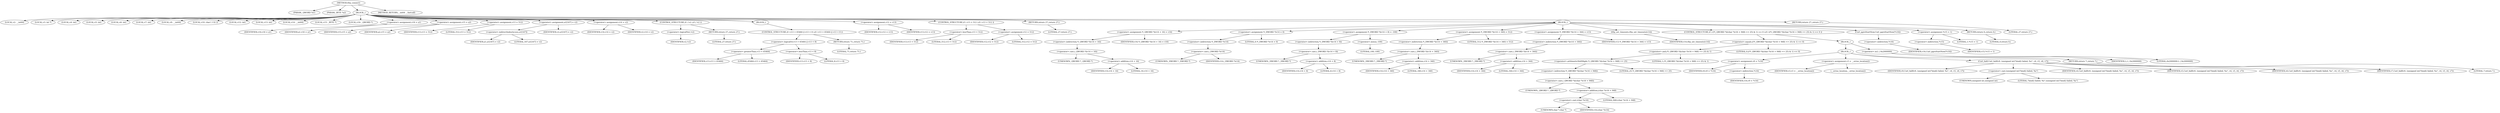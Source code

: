 digraph tftp_connect {  
"1000114" [label = "(METHOD,tftp_connect)" ]
"1000115" [label = "(PARAM,_QWORD *a1)" ]
"1000116" [label = "(PARAM,_BYTE *a2)" ]
"1000117" [label = "(BLOCK,,)" ]
"1000118" [label = "(LOCAL,v2: __int64)" ]
"1000119" [label = "(LOCAL,v3: int *)" ]
"1000120" [label = "(LOCAL,v4: int)" ]
"1000121" [label = "(LOCAL,v5: int)" ]
"1000122" [label = "(LOCAL,v6: int)" ]
"1000123" [label = "(LOCAL,v7: int)" ]
"1000124" [label = "(LOCAL,v9: __int64)" ]
"1000125" [label = "(LOCAL,v10: char [ 132 ])" ]
"1000126" [label = "(LOCAL,v12: int)" ]
"1000127" [label = "(LOCAL,v13: int)" ]
"1000128" [label = "(LOCAL,v14: __int64)" ]
"1000129" [label = "(LOCAL,v15: _BYTE *)" ]
"1000130" [label = "(LOCAL,v16: _QWORD *)" ]
"1000131" [label = "(<operator>.assignment,v16 = a1)" ]
"1000132" [label = "(IDENTIFIER,v16,v16 = a1)" ]
"1000133" [label = "(IDENTIFIER,a1,v16 = a1)" ]
"1000134" [label = "(<operator>.assignment,v15 = a2)" ]
"1000135" [label = "(IDENTIFIER,v15,v15 = a2)" ]
"1000136" [label = "(IDENTIFIER,a2,v15 = a2)" ]
"1000137" [label = "(<operator>.assignment,v13 = 512)" ]
"1000138" [label = "(IDENTIFIER,v13,v13 = 512)" ]
"1000139" [label = "(LITERAL,512,v13 = 512)" ]
"1000140" [label = "(<operator>.assignment,a1[167] = v2)" ]
"1000141" [label = "(<operator>.indirectIndexAccess,a1[167])" ]
"1000142" [label = "(IDENTIFIER,a1,a1[167] = v2)" ]
"1000143" [label = "(LITERAL,167,a1[167] = v2)" ]
"1000144" [label = "(IDENTIFIER,v2,a1[167] = v2)" ]
"1000145" [label = "(<operator>.assignment,v14 = v2)" ]
"1000146" [label = "(IDENTIFIER,v14,v14 = v2)" ]
"1000147" [label = "(IDENTIFIER,v2,v14 = v2)" ]
"1000148" [label = "(CONTROL_STRUCTURE,if ( !v2 ),if ( !v2 ))" ]
"1000149" [label = "(<operator>.logicalNot,!v2)" ]
"1000150" [label = "(IDENTIFIER,v2,!v2)" ]
"1000151" [label = "(RETURN,return 27;,return 27;)" ]
"1000152" [label = "(LITERAL,27,return 27;)" ]
"1000153" [label = "(BLOCK,,)" ]
"1000154" [label = "(CONTROL_STRUCTURE,if ( v13 > 65464 || v13 < 8 ),if ( v13 > 65464 || v13 < 8 ))" ]
"1000155" [label = "(<operator>.logicalOr,v13 > 65464 || v13 < 8)" ]
"1000156" [label = "(<operator>.greaterThan,v13 > 65464)" ]
"1000157" [label = "(IDENTIFIER,v13,v13 > 65464)" ]
"1000158" [label = "(LITERAL,65464,v13 > 65464)" ]
"1000159" [label = "(<operator>.lessThan,v13 < 8)" ]
"1000160" [label = "(IDENTIFIER,v13,v13 < 8)" ]
"1000161" [label = "(LITERAL,8,v13 < 8)" ]
"1000162" [label = "(RETURN,return 71;,return 71;)" ]
"1000163" [label = "(LITERAL,71,return 71;)" ]
"1000164" [label = "(<operator>.assignment,v12 = v13)" ]
"1000165" [label = "(IDENTIFIER,v12,v12 = v13)" ]
"1000166" [label = "(IDENTIFIER,v13,v12 = v13)" ]
"1000167" [label = "(CONTROL_STRUCTURE,if ( v13 < 512 ),if ( v13 < 512 ))" ]
"1000168" [label = "(<operator>.lessThan,v13 < 512)" ]
"1000169" [label = "(IDENTIFIER,v13,v13 < 512)" ]
"1000170" [label = "(LITERAL,512,v13 < 512)" ]
"1000171" [label = "(<operator>.assignment,v12 = 512)" ]
"1000172" [label = "(IDENTIFIER,v12,v12 = 512)" ]
"1000173" [label = "(LITERAL,512,v12 = 512)" ]
"1000174" [label = "(RETURN,return 27;,return 27;)" ]
"1000175" [label = "(LITERAL,27,return 27;)" ]
"1000176" [label = "(BLOCK,,)" ]
"1000177" [label = "(<operator>.assignment,*(_QWORD *)(v14 + 16) = v16)" ]
"1000178" [label = "(<operator>.indirection,*(_QWORD *)(v14 + 16))" ]
"1000179" [label = "(<operator>.cast,(_QWORD *)(v14 + 16))" ]
"1000180" [label = "(UNKNOWN,_QWORD *,_QWORD *)" ]
"1000181" [label = "(<operator>.addition,v14 + 16)" ]
"1000182" [label = "(IDENTIFIER,v14,v14 + 16)" ]
"1000183" [label = "(LITERAL,16,v14 + 16)" ]
"1000184" [label = "(IDENTIFIER,v16,*(_QWORD *)(v14 + 16) = v16)" ]
"1000185" [label = "(<operator>.assignment,*(_DWORD *)v14 = 0)" ]
"1000186" [label = "(<operator>.indirection,*(_DWORD *)v14)" ]
"1000187" [label = "(<operator>.cast,(_DWORD *)v14)" ]
"1000188" [label = "(UNKNOWN,_DWORD *,_DWORD *)" ]
"1000189" [label = "(IDENTIFIER,v14,(_DWORD *)v14)" ]
"1000190" [label = "(LITERAL,0,*(_DWORD *)v14 = 0)" ]
"1000191" [label = "(<operator>.assignment,*(_DWORD *)(v14 + 8) = -100)" ]
"1000192" [label = "(<operator>.indirection,*(_DWORD *)(v14 + 8))" ]
"1000193" [label = "(<operator>.cast,(_DWORD *)(v14 + 8))" ]
"1000194" [label = "(UNKNOWN,_DWORD *,_DWORD *)" ]
"1000195" [label = "(<operator>.addition,v14 + 8)" ]
"1000196" [label = "(IDENTIFIER,v14,v14 + 8)" ]
"1000197" [label = "(LITERAL,8,v14 + 8)" ]
"1000198" [label = "(<operator>.minus,-100)" ]
"1000199" [label = "(LITERAL,100,-100)" ]
"1000200" [label = "(<operator>.assignment,*(_DWORD *)(v14 + 340) = 512)" ]
"1000201" [label = "(<operator>.indirection,*(_DWORD *)(v14 + 340))" ]
"1000202" [label = "(<operator>.cast,(_DWORD *)(v14 + 340))" ]
"1000203" [label = "(UNKNOWN,_DWORD *,_DWORD *)" ]
"1000204" [label = "(<operator>.addition,v14 + 340)" ]
"1000205" [label = "(IDENTIFIER,v14,v14 + 340)" ]
"1000206" [label = "(LITERAL,340,v14 + 340)" ]
"1000207" [label = "(LITERAL,512,*(_DWORD *)(v14 + 340) = 512)" ]
"1000208" [label = "(<operator>.assignment,*(_DWORD *)(v14 + 344) = v13)" ]
"1000209" [label = "(<operator>.indirection,*(_DWORD *)(v14 + 344))" ]
"1000210" [label = "(<operator>.cast,(_DWORD *)(v14 + 344))" ]
"1000211" [label = "(UNKNOWN,_DWORD *,_DWORD *)" ]
"1000212" [label = "(<operator>.addition,v14 + 344)" ]
"1000213" [label = "(IDENTIFIER,v14,v14 + 344)" ]
"1000214" [label = "(LITERAL,344,v14 + 344)" ]
"1000215" [label = "(IDENTIFIER,v13,*(_DWORD *)(v14 + 344) = v13)" ]
"1000216" [label = "(tftp_set_timeouts,tftp_set_timeouts(v14))" ]
"1000217" [label = "(IDENTIFIER,v14,tftp_set_timeouts(v14))" ]
"1000218" [label = "(CONTROL_STRUCTURE,if ( ((*(_QWORD *)((char *)v16 + 948) >> 25) & 1) == 0 ),if ( ((*(_QWORD *)((char *)v16 + 948) >> 25) & 1) == 0 ))" ]
"1000219" [label = "(<operator>.equals,((*(_QWORD *)((char *)v16 + 948) >> 25) & 1) == 0)" ]
"1000220" [label = "(<operator>.and,(*(_QWORD *)((char *)v16 + 948) >> 25) & 1)" ]
"1000221" [label = "(<operator>.arithmeticShiftRight,*(_QWORD *)((char *)v16 + 948) >> 25)" ]
"1000222" [label = "(<operator>.indirection,*(_QWORD *)((char *)v16 + 948))" ]
"1000223" [label = "(<operator>.cast,(_QWORD *)((char *)v16 + 948))" ]
"1000224" [label = "(UNKNOWN,_QWORD *,_QWORD *)" ]
"1000225" [label = "(<operator>.addition,(char *)v16 + 948)" ]
"1000226" [label = "(<operator>.cast,(char *)v16)" ]
"1000227" [label = "(UNKNOWN,char *,char *)" ]
"1000228" [label = "(IDENTIFIER,v16,(char *)v16)" ]
"1000229" [label = "(LITERAL,948,(char *)v16 + 948)" ]
"1000230" [label = "(LITERAL,25,*(_QWORD *)((char *)v16 + 948) >> 25)" ]
"1000231" [label = "(LITERAL,1,(*(_QWORD *)((char *)v16 + 948) >> 25) & 1)" ]
"1000232" [label = "(LITERAL,0,((*(_QWORD *)((char *)v16 + 948) >> 25) & 1) == 0)" ]
"1000233" [label = "(BLOCK,,)" ]
"1000234" [label = "(BLOCK,,)" ]
"1000235" [label = "(<operator>.assignment,v9 = *v16)" ]
"1000236" [label = "(IDENTIFIER,v9,v9 = *v16)" ]
"1000237" [label = "(<operator>.indirection,*v16)" ]
"1000238" [label = "(IDENTIFIER,v16,v9 = *v16)" ]
"1000239" [label = "(<operator>.assignment,v3 = __errno_location())" ]
"1000240" [label = "(IDENTIFIER,v3,v3 = __errno_location())" ]
"1000241" [label = "(__errno_location,__errno_location())" ]
"1000242" [label = "(Curl_failf,Curl_failf(v9, (unsigned int)\"bind() failed; %s\", v4, v5, v6, v7))" ]
"1000243" [label = "(IDENTIFIER,v9,Curl_failf(v9, (unsigned int)\"bind() failed; %s\", v4, v5, v6, v7))" ]
"1000244" [label = "(<operator>.cast,(unsigned int)\"bind() failed; %s\")" ]
"1000245" [label = "(UNKNOWN,unsigned int,unsigned int)" ]
"1000246" [label = "(LITERAL,\"bind() failed; %s\",(unsigned int)\"bind() failed; %s\")" ]
"1000247" [label = "(IDENTIFIER,v4,Curl_failf(v9, (unsigned int)\"bind() failed; %s\", v4, v5, v6, v7))" ]
"1000248" [label = "(IDENTIFIER,v5,Curl_failf(v9, (unsigned int)\"bind() failed; %s\", v4, v5, v6, v7))" ]
"1000249" [label = "(IDENTIFIER,v6,Curl_failf(v9, (unsigned int)\"bind() failed; %s\", v4, v5, v6, v7))" ]
"1000250" [label = "(IDENTIFIER,v7,Curl_failf(v9, (unsigned int)\"bind() failed; %s\", v4, v5, v6, v7))" ]
"1000251" [label = "(RETURN,return 7;,return 7;)" ]
"1000252" [label = "(LITERAL,7,return 7;)" ]
"1000253" [label = "(<operator>.or,L | 0x2000000)" ]
"1000254" [label = "(IDENTIFIER,L,L | 0x2000000)" ]
"1000255" [label = "(LITERAL,0x2000000,L | 0x2000000)" ]
"1000256" [label = "(Curl_pgrsStartNow,Curl_pgrsStartNow(*v16))" ]
"1000257" [label = "(<operator>.indirection,*v16)" ]
"1000258" [label = "(IDENTIFIER,v16,Curl_pgrsStartNow(*v16))" ]
"1000259" [label = "(<operator>.assignment,*v15 = 1)" ]
"1000260" [label = "(<operator>.indirection,*v15)" ]
"1000261" [label = "(IDENTIFIER,v15,*v15 = 1)" ]
"1000262" [label = "(LITERAL,1,*v15 = 1)" ]
"1000263" [label = "(RETURN,return 0;,return 0;)" ]
"1000264" [label = "(LITERAL,0,return 0;)" ]
"1000265" [label = "(RETURN,return 27;,return 27;)" ]
"1000266" [label = "(LITERAL,27,return 27;)" ]
"1000267" [label = "(METHOD_RETURN,__int64 __fastcall)" ]
  "1000114" -> "1000115" 
  "1000114" -> "1000116" 
  "1000114" -> "1000117" 
  "1000114" -> "1000267" 
  "1000117" -> "1000118" 
  "1000117" -> "1000119" 
  "1000117" -> "1000120" 
  "1000117" -> "1000121" 
  "1000117" -> "1000122" 
  "1000117" -> "1000123" 
  "1000117" -> "1000124" 
  "1000117" -> "1000125" 
  "1000117" -> "1000126" 
  "1000117" -> "1000127" 
  "1000117" -> "1000128" 
  "1000117" -> "1000129" 
  "1000117" -> "1000130" 
  "1000117" -> "1000131" 
  "1000117" -> "1000134" 
  "1000117" -> "1000137" 
  "1000117" -> "1000140" 
  "1000117" -> "1000145" 
  "1000117" -> "1000148" 
  "1000117" -> "1000153" 
  "1000117" -> "1000164" 
  "1000117" -> "1000167" 
  "1000117" -> "1000174" 
  "1000117" -> "1000176" 
  "1000117" -> "1000265" 
  "1000131" -> "1000132" 
  "1000131" -> "1000133" 
  "1000134" -> "1000135" 
  "1000134" -> "1000136" 
  "1000137" -> "1000138" 
  "1000137" -> "1000139" 
  "1000140" -> "1000141" 
  "1000140" -> "1000144" 
  "1000141" -> "1000142" 
  "1000141" -> "1000143" 
  "1000145" -> "1000146" 
  "1000145" -> "1000147" 
  "1000148" -> "1000149" 
  "1000148" -> "1000151" 
  "1000149" -> "1000150" 
  "1000151" -> "1000152" 
  "1000153" -> "1000154" 
  "1000154" -> "1000155" 
  "1000154" -> "1000162" 
  "1000155" -> "1000156" 
  "1000155" -> "1000159" 
  "1000156" -> "1000157" 
  "1000156" -> "1000158" 
  "1000159" -> "1000160" 
  "1000159" -> "1000161" 
  "1000162" -> "1000163" 
  "1000164" -> "1000165" 
  "1000164" -> "1000166" 
  "1000167" -> "1000168" 
  "1000167" -> "1000171" 
  "1000168" -> "1000169" 
  "1000168" -> "1000170" 
  "1000171" -> "1000172" 
  "1000171" -> "1000173" 
  "1000174" -> "1000175" 
  "1000176" -> "1000177" 
  "1000176" -> "1000185" 
  "1000176" -> "1000191" 
  "1000176" -> "1000200" 
  "1000176" -> "1000208" 
  "1000176" -> "1000216" 
  "1000176" -> "1000218" 
  "1000176" -> "1000256" 
  "1000176" -> "1000259" 
  "1000176" -> "1000263" 
  "1000177" -> "1000178" 
  "1000177" -> "1000184" 
  "1000178" -> "1000179" 
  "1000179" -> "1000180" 
  "1000179" -> "1000181" 
  "1000181" -> "1000182" 
  "1000181" -> "1000183" 
  "1000185" -> "1000186" 
  "1000185" -> "1000190" 
  "1000186" -> "1000187" 
  "1000187" -> "1000188" 
  "1000187" -> "1000189" 
  "1000191" -> "1000192" 
  "1000191" -> "1000198" 
  "1000192" -> "1000193" 
  "1000193" -> "1000194" 
  "1000193" -> "1000195" 
  "1000195" -> "1000196" 
  "1000195" -> "1000197" 
  "1000198" -> "1000199" 
  "1000200" -> "1000201" 
  "1000200" -> "1000207" 
  "1000201" -> "1000202" 
  "1000202" -> "1000203" 
  "1000202" -> "1000204" 
  "1000204" -> "1000205" 
  "1000204" -> "1000206" 
  "1000208" -> "1000209" 
  "1000208" -> "1000215" 
  "1000209" -> "1000210" 
  "1000210" -> "1000211" 
  "1000210" -> "1000212" 
  "1000212" -> "1000213" 
  "1000212" -> "1000214" 
  "1000216" -> "1000217" 
  "1000218" -> "1000219" 
  "1000218" -> "1000233" 
  "1000219" -> "1000220" 
  "1000219" -> "1000232" 
  "1000220" -> "1000221" 
  "1000220" -> "1000231" 
  "1000221" -> "1000222" 
  "1000221" -> "1000230" 
  "1000222" -> "1000223" 
  "1000223" -> "1000224" 
  "1000223" -> "1000225" 
  "1000225" -> "1000226" 
  "1000225" -> "1000229" 
  "1000226" -> "1000227" 
  "1000226" -> "1000228" 
  "1000233" -> "1000234" 
  "1000233" -> "1000253" 
  "1000234" -> "1000235" 
  "1000234" -> "1000239" 
  "1000234" -> "1000242" 
  "1000234" -> "1000251" 
  "1000235" -> "1000236" 
  "1000235" -> "1000237" 
  "1000237" -> "1000238" 
  "1000239" -> "1000240" 
  "1000239" -> "1000241" 
  "1000242" -> "1000243" 
  "1000242" -> "1000244" 
  "1000242" -> "1000247" 
  "1000242" -> "1000248" 
  "1000242" -> "1000249" 
  "1000242" -> "1000250" 
  "1000244" -> "1000245" 
  "1000244" -> "1000246" 
  "1000251" -> "1000252" 
  "1000253" -> "1000254" 
  "1000253" -> "1000255" 
  "1000256" -> "1000257" 
  "1000257" -> "1000258" 
  "1000259" -> "1000260" 
  "1000259" -> "1000262" 
  "1000260" -> "1000261" 
  "1000263" -> "1000264" 
  "1000265" -> "1000266" 
}
